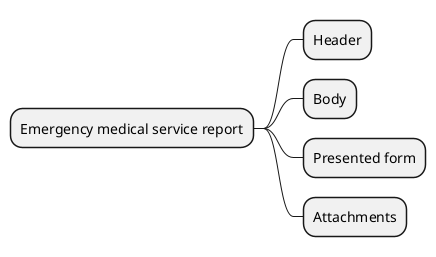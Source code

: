 @startmindmap
* Emergency medical service report
** Header
** Body
** Presented form
** Attachments
@endmindmap